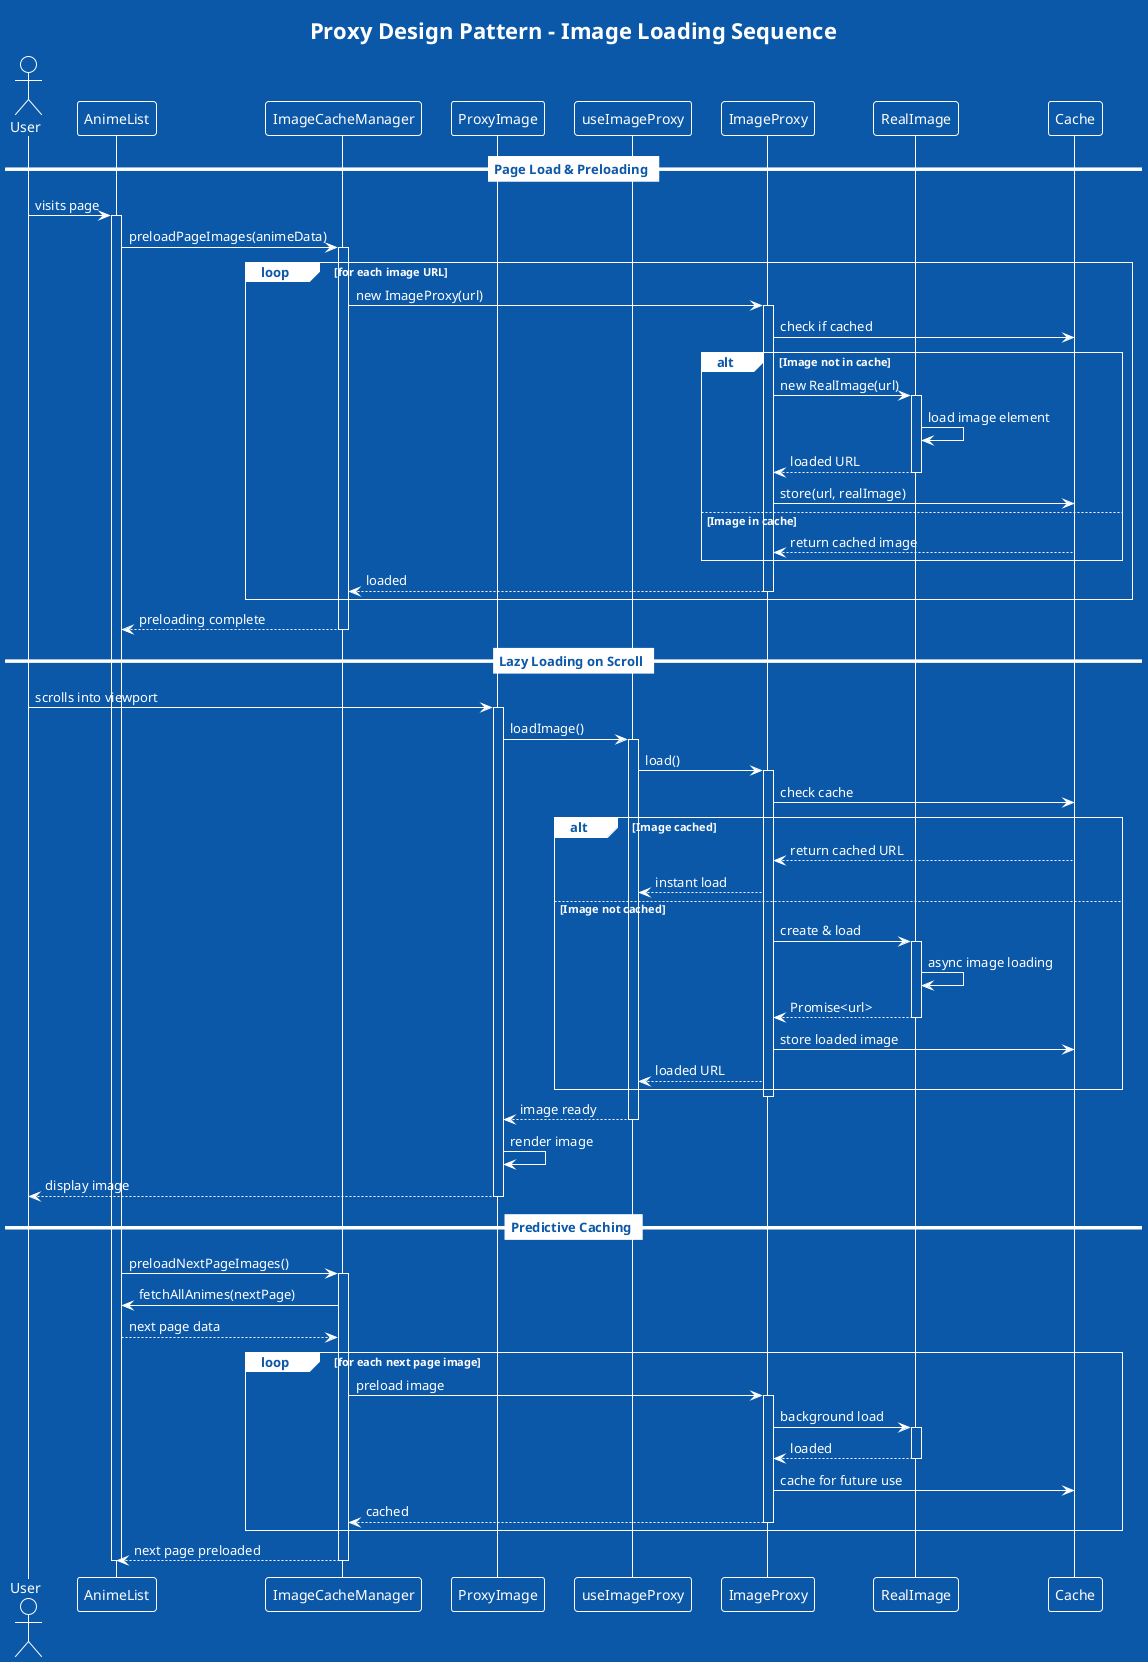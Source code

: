 @startuml ProxyPatternSequenceDiagram
!theme amiga

title Proxy Design Pattern - Image Loading Sequence

actor User
participant AnimeList
participant ImageCacheManager
participant ProxyImage
participant useImageProxy
participant ImageProxy
participant RealImage
participant Cache

== Page Load & Preloading ==

User -> AnimeList: visits page
activate AnimeList

AnimeList -> ImageCacheManager: preloadPageImages(animeData)
activate ImageCacheManager

loop for each image URL
    ImageCacheManager -> ImageProxy: new ImageProxy(url)
    activate ImageProxy
    
    ImageProxy -> Cache: check if cached
    alt Image not in cache
        ImageProxy -> RealImage: new RealImage(url)
        activate RealImage
        RealImage -> RealImage: load image element
        RealImage --> ImageProxy: loaded URL
        deactivate RealImage
        ImageProxy -> Cache: store(url, realImage)
    else Image in cache
        Cache --> ImageProxy: return cached image
    end
    
    ImageProxy --> ImageCacheManager: loaded
    deactivate ImageProxy
end

ImageCacheManager --> AnimeList: preloading complete
deactivate ImageCacheManager

== Lazy Loading on Scroll ==

User -> ProxyImage: scrolls into viewport
activate ProxyImage

ProxyImage -> useImageProxy: loadImage()
activate useImageProxy

useImageProxy -> ImageProxy: load()
activate ImageProxy

ImageProxy -> Cache: check cache
alt Image cached
    Cache --> ImageProxy: return cached URL
    ImageProxy --> useImageProxy: instant load
else Image not cached
    ImageProxy -> RealImage: create & load
    activate RealImage
    RealImage -> RealImage: async image loading
    RealImage --> ImageProxy: Promise<url>
    deactivate RealImage
    ImageProxy -> Cache: store loaded image
    ImageProxy --> useImageProxy: loaded URL
end

deactivate ImageProxy

useImageProxy --> ProxyImage: image ready
deactivate useImageProxy

ProxyImage -> ProxyImage: render image
ProxyImage --> User: display image
deactivate ProxyImage

== Predictive Caching ==

AnimeList -> ImageCacheManager: preloadNextPageImages()
activate ImageCacheManager

ImageCacheManager -> AnimeList: fetchAllAnimes(nextPage)
AnimeList --> ImageCacheManager: next page data

loop for each next page image
    ImageCacheManager -> ImageProxy: preload image
    activate ImageProxy
    ImageProxy -> RealImage: background load
    activate RealImage
    RealImage --> ImageProxy: loaded
    deactivate RealImage
    ImageProxy -> Cache: cache for future use
    ImageProxy --> ImageCacheManager: cached
    deactivate ImageProxy
end

ImageCacheManager --> AnimeList: next page preloaded
deactivate ImageCacheManager

deactivate AnimeList

@enduml
